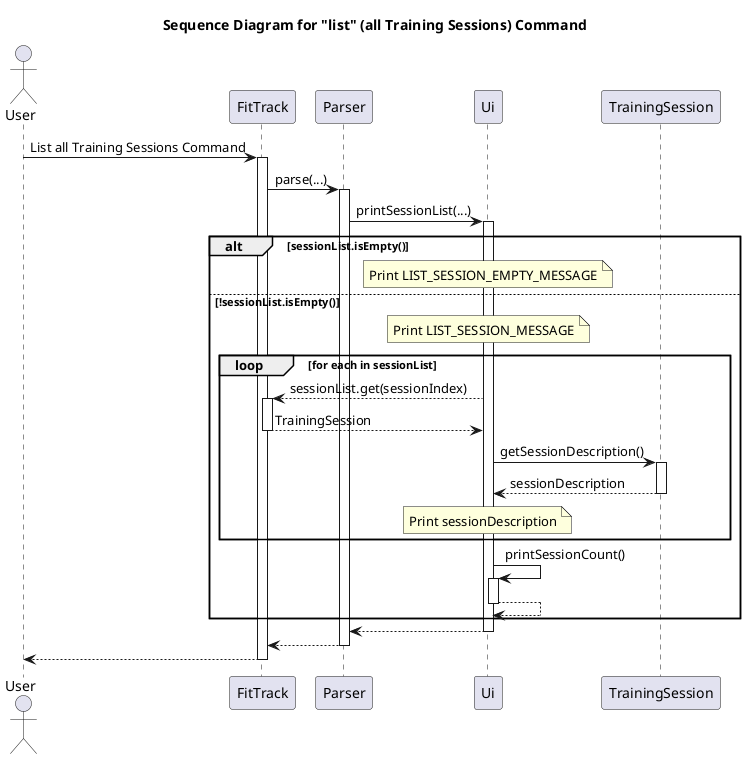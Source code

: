 @startuml
title Sequence Diagram for "list" (all Training Sessions) Command

actor User
participant FitTrack
participant Parser
participant Ui
participant TrainingSession

User -> FitTrack: List all Training Sessions Command
activate FitTrack
FitTrack -> Parser: parse(...)
activate Parser
Parser -> Ui: printSessionList(...)

activate Ui

alt sessionList.isEmpty()
    note over Ui
        Print LIST_SESSION_EMPTY_MESSAGE
    end note
else !sessionList.isEmpty()
    note over Ui
        Print LIST_SESSION_MESSAGE
    end note
    loop for each in sessionList
        Ui --> FitTrack: sessionList.get(sessionIndex)
        activate FitTrack
        FitTrack --> Ui: TrainingSession
        deactivate FitTrack

        Ui -> TrainingSession: getSessionDescription()
        activate TrainingSession
        TrainingSession --> Ui: sessionDescription
        deactivate TrainingSession

        note over Ui
            Print sessionDescription
        end note
    end
    Ui -> Ui: printSessionCount()
    activate Ui
    Ui --> Ui
    deactivate Ui
end
Ui --> Parser
deactivate Ui
Parser --> FitTrack
deactivate Parser
FitTrack --> User
deactivate FitTrack

@enduml
